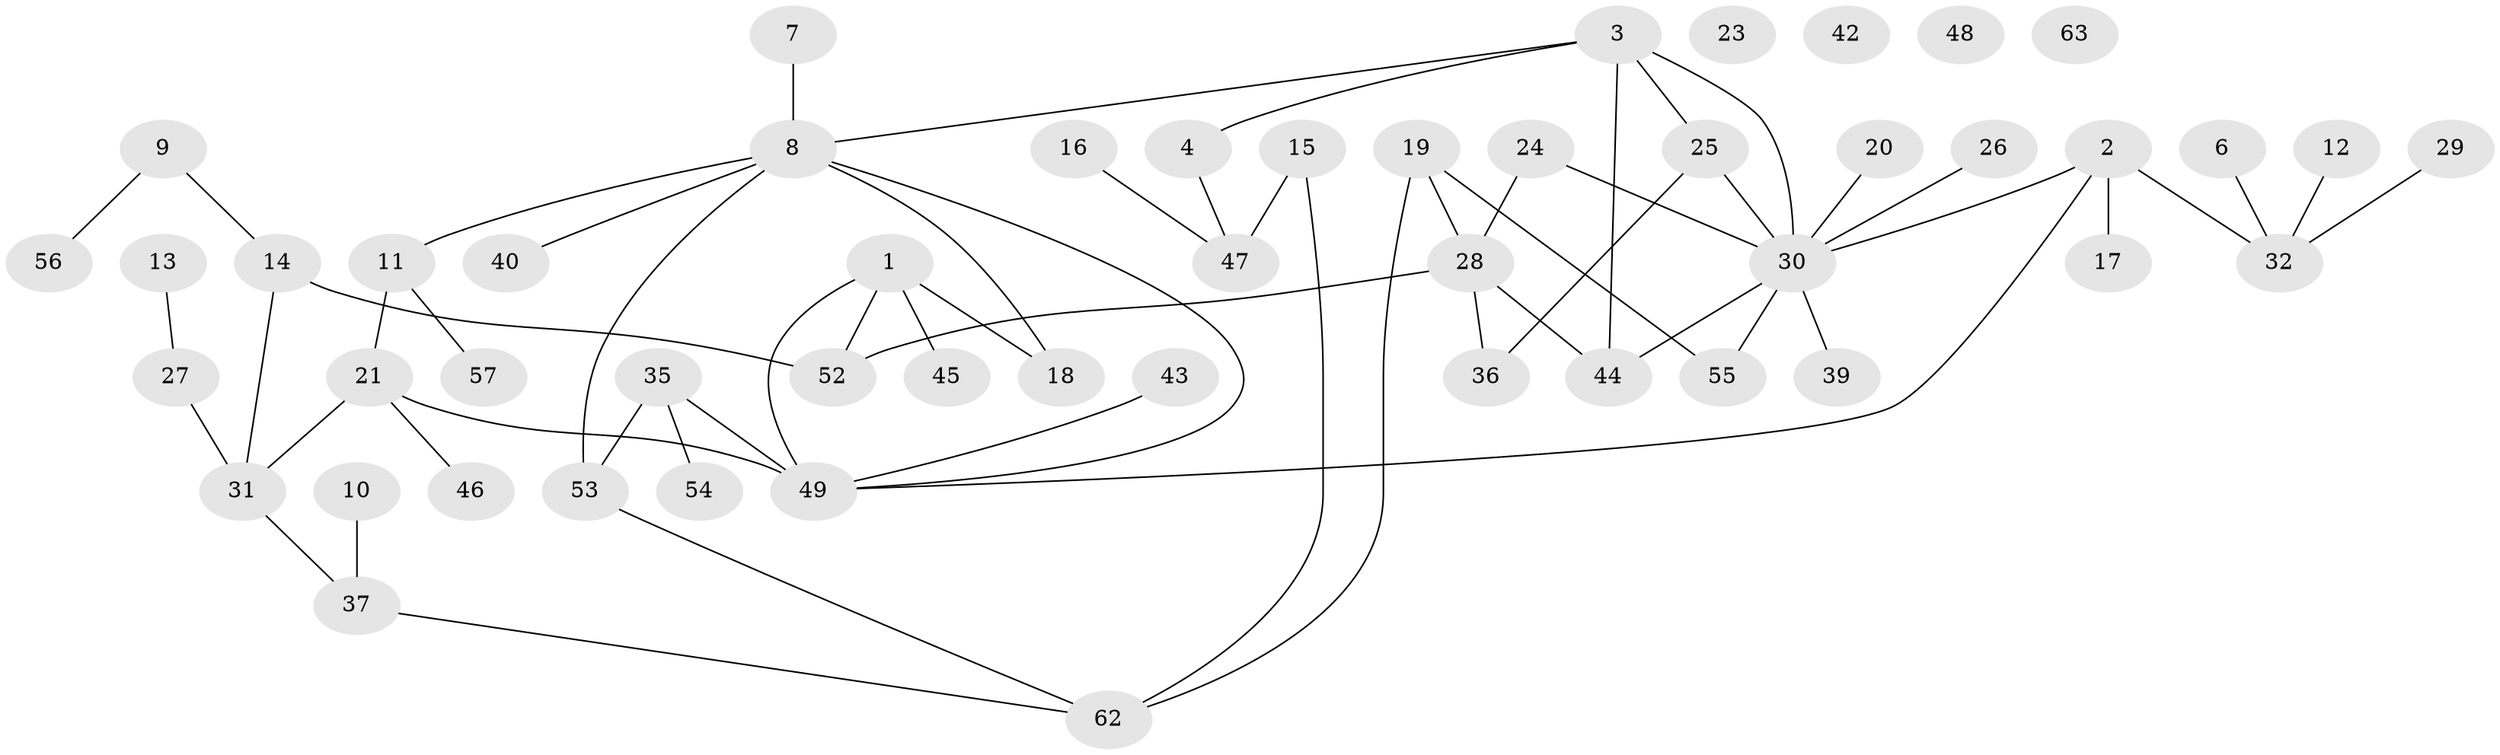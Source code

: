// original degree distribution, {4: 0.1506849315068493, 3: 0.1917808219178082, 1: 0.3287671232876712, 2: 0.2054794520547945, 0: 0.0547945205479452, 5: 0.0410958904109589, 7: 0.0136986301369863, 8: 0.0136986301369863}
// Generated by graph-tools (version 1.1) at 2025/16/03/04/25 18:16:41]
// undirected, 51 vertices, 60 edges
graph export_dot {
graph [start="1"]
  node [color=gray90,style=filled];
  1;
  2;
  3 [super="+5"];
  4 [super="+22"];
  6;
  7;
  8 [super="+59"];
  9 [super="+50"];
  10;
  11;
  12;
  13;
  14 [super="+33+68"];
  15;
  16;
  17;
  18;
  19;
  20;
  21;
  23;
  24;
  25;
  26;
  27;
  28 [super="+38"];
  29;
  30 [super="+64+70+69+41"];
  31 [super="+34"];
  32 [super="+60"];
  35;
  36;
  37;
  39;
  40;
  42;
  43;
  44;
  45;
  46;
  47;
  48;
  49 [super="+51"];
  52 [super="+58"];
  53;
  54;
  55;
  56;
  57;
  62;
  63;
  1 -- 18;
  1 -- 45;
  1 -- 52;
  1 -- 49;
  2 -- 17;
  2 -- 49;
  2 -- 30;
  2 -- 32;
  3 -- 4;
  3 -- 44;
  3 -- 8;
  3 -- 25;
  3 -- 30;
  4 -- 47 [weight=2];
  6 -- 32;
  7 -- 8;
  8 -- 18;
  8 -- 53;
  8 -- 40;
  8 -- 11;
  8 -- 49;
  9 -- 56;
  9 -- 14;
  10 -- 37;
  11 -- 21;
  11 -- 57;
  12 -- 32;
  13 -- 27;
  14 -- 52;
  14 -- 31;
  15 -- 47;
  15 -- 62;
  16 -- 47;
  19 -- 55;
  19 -- 62;
  19 -- 28;
  20 -- 30;
  21 -- 31;
  21 -- 46;
  21 -- 49;
  24 -- 28;
  24 -- 30;
  25 -- 36;
  25 -- 30;
  26 -- 30;
  27 -- 31;
  28 -- 52;
  28 -- 36;
  28 -- 44;
  29 -- 32;
  30 -- 39;
  30 -- 44;
  30 -- 55;
  31 -- 37;
  35 -- 49 [weight=2];
  35 -- 53;
  35 -- 54;
  37 -- 62;
  43 -- 49;
  53 -- 62;
}
